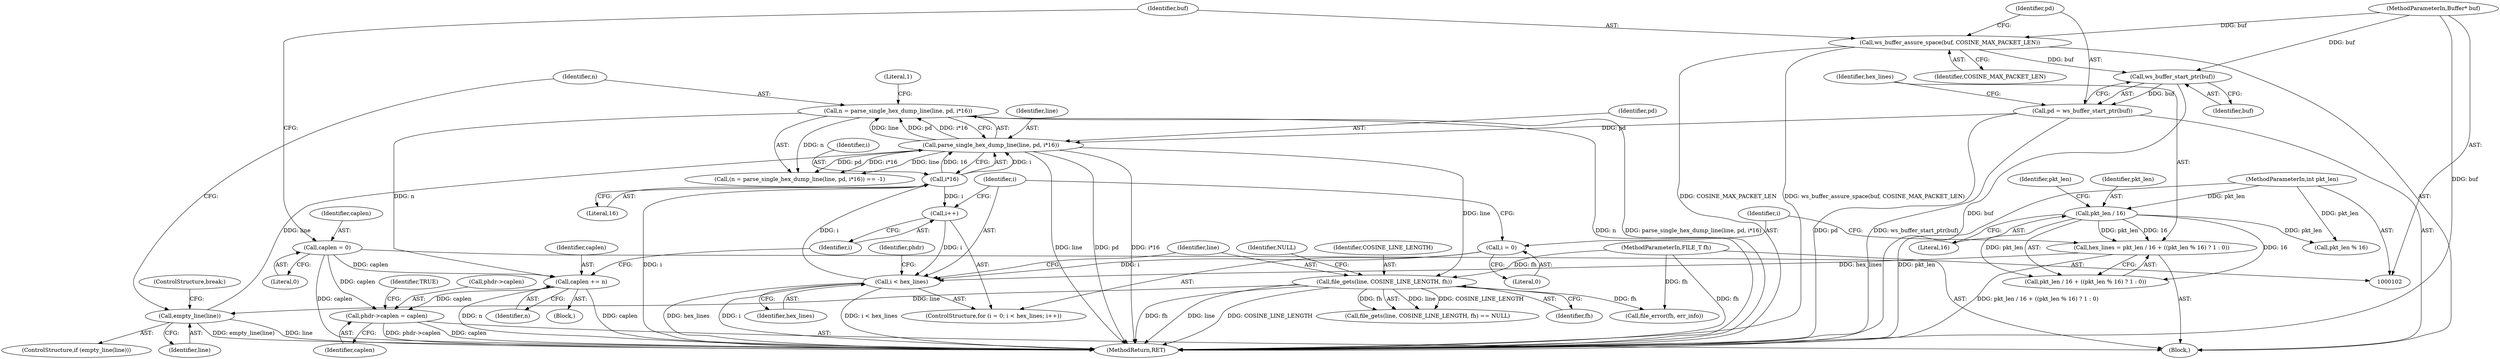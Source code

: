 digraph "1_wireshark_f5ec0afb766f19519ea9623152cca3bbe2229500_1@pointer" {
"1000206" [label="(Call,phdr->caplen = caplen)"];
"1000116" [label="(Call,caplen = 0)"];
"1000203" [label="(Call,caplen += n)"];
"1000181" [label="(Call,n = parse_single_hex_dump_line(line, pd, i*16))"];
"1000183" [label="(Call,parse_single_hex_dump_line(line, pd, i*16))"];
"1000175" [label="(Call,empty_line(line))"];
"1000150" [label="(Call,file_gets(line, COSINE_LINE_LENGTH, fh))"];
"1000103" [label="(MethodParameterIn,FILE_T fh)"];
"1000122" [label="(Call,pd = ws_buffer_start_ptr(buf))"];
"1000124" [label="(Call,ws_buffer_start_ptr(buf))"];
"1000119" [label="(Call,ws_buffer_assure_space(buf, COSINE_MAX_PACKET_LEN))"];
"1000106" [label="(MethodParameterIn,Buffer* buf)"];
"1000186" [label="(Call,i*16)"];
"1000142" [label="(Call,i < hex_lines)"];
"1000139" [label="(Call,i = 0)"];
"1000145" [label="(Call,i++)"];
"1000126" [label="(Call,hex_lines = pkt_len / 16 + ((pkt_len % 16) ? 1 : 0))"];
"1000129" [label="(Call,pkt_len / 16)"];
"1000105" [label="(MethodParameterIn,int pkt_len)"];
"1000116" [label="(Call,caplen = 0)"];
"1000204" [label="(Identifier,caplen)"];
"1000190" [label="(Literal,1)"];
"1000143" [label="(Identifier,i)"];
"1000124" [label="(Call,ws_buffer_start_ptr(buf))"];
"1000133" [label="(Call,pkt_len % 16)"];
"1000128" [label="(Call,pkt_len / 16 + ((pkt_len % 16) ? 1 : 0))"];
"1000150" [label="(Call,file_gets(line, COSINE_LINE_LENGTH, fh))"];
"1000141" [label="(Literal,0)"];
"1000186" [label="(Call,i*16)"];
"1000118" [label="(Literal,0)"];
"1000210" [label="(Identifier,caplen)"];
"1000184" [label="(Identifier,line)"];
"1000123" [label="(Identifier,pd)"];
"1000203" [label="(Call,caplen += n)"];
"1000134" [label="(Identifier,pkt_len)"];
"1000152" [label="(Identifier,COSINE_LINE_LENGTH)"];
"1000125" [label="(Identifier,buf)"];
"1000212" [label="(Identifier,TRUE)"];
"1000182" [label="(Identifier,n)"];
"1000174" [label="(ControlStructure,if (empty_line(line)))"];
"1000119" [label="(Call,ws_buffer_assure_space(buf, COSINE_MAX_PACKET_LEN))"];
"1000159" [label="(Call,file_error(fh, err_info))"];
"1000120" [label="(Identifier,buf)"];
"1000142" [label="(Call,i < hex_lines)"];
"1000140" [label="(Identifier,i)"];
"1000105" [label="(MethodParameterIn,int pkt_len)"];
"1000187" [label="(Identifier,i)"];
"1000145" [label="(Call,i++)"];
"1000129" [label="(Call,pkt_len / 16)"];
"1000138" [label="(ControlStructure,for (i = 0; i < hex_lines; i++))"];
"1000183" [label="(Call,parse_single_hex_dump_line(line, pd, i*16))"];
"1000127" [label="(Identifier,hex_lines)"];
"1000178" [label="(ControlStructure,break;)"];
"1000144" [label="(Identifier,hex_lines)"];
"1000126" [label="(Call,hex_lines = pkt_len / 16 + ((pkt_len % 16) ? 1 : 0))"];
"1000205" [label="(Identifier,n)"];
"1000130" [label="(Identifier,pkt_len)"];
"1000117" [label="(Identifier,caplen)"];
"1000176" [label="(Identifier,line)"];
"1000213" [label="(MethodReturn,RET)"];
"1000103" [label="(MethodParameterIn,FILE_T fh)"];
"1000146" [label="(Identifier,i)"];
"1000106" [label="(MethodParameterIn,Buffer* buf)"];
"1000121" [label="(Identifier,COSINE_MAX_PACKET_LEN)"];
"1000139" [label="(Call,i = 0)"];
"1000206" [label="(Call,phdr->caplen = caplen)"];
"1000175" [label="(Call,empty_line(line))"];
"1000180" [label="(Call,(n = parse_single_hex_dump_line(line, pd, i*16)) == -1)"];
"1000149" [label="(Call,file_gets(line, COSINE_LINE_LENGTH, fh) == NULL)"];
"1000153" [label="(Identifier,fh)"];
"1000109" [label="(Block,)"];
"1000154" [label="(Identifier,NULL)"];
"1000122" [label="(Call,pd = ws_buffer_start_ptr(buf))"];
"1000188" [label="(Literal,16)"];
"1000208" [label="(Identifier,phdr)"];
"1000147" [label="(Block,)"];
"1000181" [label="(Call,n = parse_single_hex_dump_line(line, pd, i*16))"];
"1000131" [label="(Literal,16)"];
"1000185" [label="(Identifier,pd)"];
"1000151" [label="(Identifier,line)"];
"1000207" [label="(Call,phdr->caplen)"];
"1000206" -> "1000109"  [label="AST: "];
"1000206" -> "1000210"  [label="CFG: "];
"1000207" -> "1000206"  [label="AST: "];
"1000210" -> "1000206"  [label="AST: "];
"1000212" -> "1000206"  [label="CFG: "];
"1000206" -> "1000213"  [label="DDG: caplen"];
"1000206" -> "1000213"  [label="DDG: phdr->caplen"];
"1000116" -> "1000206"  [label="DDG: caplen"];
"1000203" -> "1000206"  [label="DDG: caplen"];
"1000116" -> "1000109"  [label="AST: "];
"1000116" -> "1000118"  [label="CFG: "];
"1000117" -> "1000116"  [label="AST: "];
"1000118" -> "1000116"  [label="AST: "];
"1000120" -> "1000116"  [label="CFG: "];
"1000116" -> "1000213"  [label="DDG: caplen"];
"1000116" -> "1000203"  [label="DDG: caplen"];
"1000203" -> "1000147"  [label="AST: "];
"1000203" -> "1000205"  [label="CFG: "];
"1000204" -> "1000203"  [label="AST: "];
"1000205" -> "1000203"  [label="AST: "];
"1000146" -> "1000203"  [label="CFG: "];
"1000203" -> "1000213"  [label="DDG: n"];
"1000203" -> "1000213"  [label="DDG: caplen"];
"1000181" -> "1000203"  [label="DDG: n"];
"1000181" -> "1000180"  [label="AST: "];
"1000181" -> "1000183"  [label="CFG: "];
"1000182" -> "1000181"  [label="AST: "];
"1000183" -> "1000181"  [label="AST: "];
"1000190" -> "1000181"  [label="CFG: "];
"1000181" -> "1000213"  [label="DDG: n"];
"1000181" -> "1000213"  [label="DDG: parse_single_hex_dump_line(line, pd, i*16)"];
"1000181" -> "1000180"  [label="DDG: n"];
"1000183" -> "1000181"  [label="DDG: line"];
"1000183" -> "1000181"  [label="DDG: pd"];
"1000183" -> "1000181"  [label="DDG: i*16"];
"1000183" -> "1000186"  [label="CFG: "];
"1000184" -> "1000183"  [label="AST: "];
"1000185" -> "1000183"  [label="AST: "];
"1000186" -> "1000183"  [label="AST: "];
"1000183" -> "1000213"  [label="DDG: pd"];
"1000183" -> "1000213"  [label="DDG: i*16"];
"1000183" -> "1000213"  [label="DDG: line"];
"1000183" -> "1000150"  [label="DDG: line"];
"1000183" -> "1000180"  [label="DDG: line"];
"1000183" -> "1000180"  [label="DDG: pd"];
"1000183" -> "1000180"  [label="DDG: i*16"];
"1000175" -> "1000183"  [label="DDG: line"];
"1000122" -> "1000183"  [label="DDG: pd"];
"1000186" -> "1000183"  [label="DDG: i"];
"1000186" -> "1000183"  [label="DDG: 16"];
"1000175" -> "1000174"  [label="AST: "];
"1000175" -> "1000176"  [label="CFG: "];
"1000176" -> "1000175"  [label="AST: "];
"1000178" -> "1000175"  [label="CFG: "];
"1000182" -> "1000175"  [label="CFG: "];
"1000175" -> "1000213"  [label="DDG: line"];
"1000175" -> "1000213"  [label="DDG: empty_line(line)"];
"1000150" -> "1000175"  [label="DDG: line"];
"1000150" -> "1000149"  [label="AST: "];
"1000150" -> "1000153"  [label="CFG: "];
"1000151" -> "1000150"  [label="AST: "];
"1000152" -> "1000150"  [label="AST: "];
"1000153" -> "1000150"  [label="AST: "];
"1000154" -> "1000150"  [label="CFG: "];
"1000150" -> "1000213"  [label="DDG: line"];
"1000150" -> "1000213"  [label="DDG: COSINE_LINE_LENGTH"];
"1000150" -> "1000213"  [label="DDG: fh"];
"1000150" -> "1000149"  [label="DDG: line"];
"1000150" -> "1000149"  [label="DDG: COSINE_LINE_LENGTH"];
"1000150" -> "1000149"  [label="DDG: fh"];
"1000103" -> "1000150"  [label="DDG: fh"];
"1000150" -> "1000159"  [label="DDG: fh"];
"1000103" -> "1000102"  [label="AST: "];
"1000103" -> "1000213"  [label="DDG: fh"];
"1000103" -> "1000159"  [label="DDG: fh"];
"1000122" -> "1000109"  [label="AST: "];
"1000122" -> "1000124"  [label="CFG: "];
"1000123" -> "1000122"  [label="AST: "];
"1000124" -> "1000122"  [label="AST: "];
"1000127" -> "1000122"  [label="CFG: "];
"1000122" -> "1000213"  [label="DDG: pd"];
"1000122" -> "1000213"  [label="DDG: ws_buffer_start_ptr(buf)"];
"1000124" -> "1000122"  [label="DDG: buf"];
"1000124" -> "1000125"  [label="CFG: "];
"1000125" -> "1000124"  [label="AST: "];
"1000124" -> "1000213"  [label="DDG: buf"];
"1000119" -> "1000124"  [label="DDG: buf"];
"1000106" -> "1000124"  [label="DDG: buf"];
"1000119" -> "1000109"  [label="AST: "];
"1000119" -> "1000121"  [label="CFG: "];
"1000120" -> "1000119"  [label="AST: "];
"1000121" -> "1000119"  [label="AST: "];
"1000123" -> "1000119"  [label="CFG: "];
"1000119" -> "1000213"  [label="DDG: COSINE_MAX_PACKET_LEN"];
"1000119" -> "1000213"  [label="DDG: ws_buffer_assure_space(buf, COSINE_MAX_PACKET_LEN)"];
"1000106" -> "1000119"  [label="DDG: buf"];
"1000106" -> "1000102"  [label="AST: "];
"1000106" -> "1000213"  [label="DDG: buf"];
"1000186" -> "1000188"  [label="CFG: "];
"1000187" -> "1000186"  [label="AST: "];
"1000188" -> "1000186"  [label="AST: "];
"1000186" -> "1000213"  [label="DDG: i"];
"1000186" -> "1000145"  [label="DDG: i"];
"1000142" -> "1000186"  [label="DDG: i"];
"1000142" -> "1000138"  [label="AST: "];
"1000142" -> "1000144"  [label="CFG: "];
"1000143" -> "1000142"  [label="AST: "];
"1000144" -> "1000142"  [label="AST: "];
"1000151" -> "1000142"  [label="CFG: "];
"1000208" -> "1000142"  [label="CFG: "];
"1000142" -> "1000213"  [label="DDG: i < hex_lines"];
"1000142" -> "1000213"  [label="DDG: hex_lines"];
"1000142" -> "1000213"  [label="DDG: i"];
"1000139" -> "1000142"  [label="DDG: i"];
"1000145" -> "1000142"  [label="DDG: i"];
"1000126" -> "1000142"  [label="DDG: hex_lines"];
"1000139" -> "1000138"  [label="AST: "];
"1000139" -> "1000141"  [label="CFG: "];
"1000140" -> "1000139"  [label="AST: "];
"1000141" -> "1000139"  [label="AST: "];
"1000143" -> "1000139"  [label="CFG: "];
"1000145" -> "1000138"  [label="AST: "];
"1000145" -> "1000146"  [label="CFG: "];
"1000146" -> "1000145"  [label="AST: "];
"1000143" -> "1000145"  [label="CFG: "];
"1000126" -> "1000109"  [label="AST: "];
"1000126" -> "1000128"  [label="CFG: "];
"1000127" -> "1000126"  [label="AST: "];
"1000128" -> "1000126"  [label="AST: "];
"1000140" -> "1000126"  [label="CFG: "];
"1000126" -> "1000213"  [label="DDG: pkt_len / 16 + ((pkt_len % 16) ? 1 : 0)"];
"1000129" -> "1000126"  [label="DDG: pkt_len"];
"1000129" -> "1000126"  [label="DDG: 16"];
"1000129" -> "1000128"  [label="AST: "];
"1000129" -> "1000131"  [label="CFG: "];
"1000130" -> "1000129"  [label="AST: "];
"1000131" -> "1000129"  [label="AST: "];
"1000134" -> "1000129"  [label="CFG: "];
"1000129" -> "1000128"  [label="DDG: pkt_len"];
"1000129" -> "1000128"  [label="DDG: 16"];
"1000105" -> "1000129"  [label="DDG: pkt_len"];
"1000129" -> "1000133"  [label="DDG: pkt_len"];
"1000105" -> "1000102"  [label="AST: "];
"1000105" -> "1000213"  [label="DDG: pkt_len"];
"1000105" -> "1000133"  [label="DDG: pkt_len"];
}
